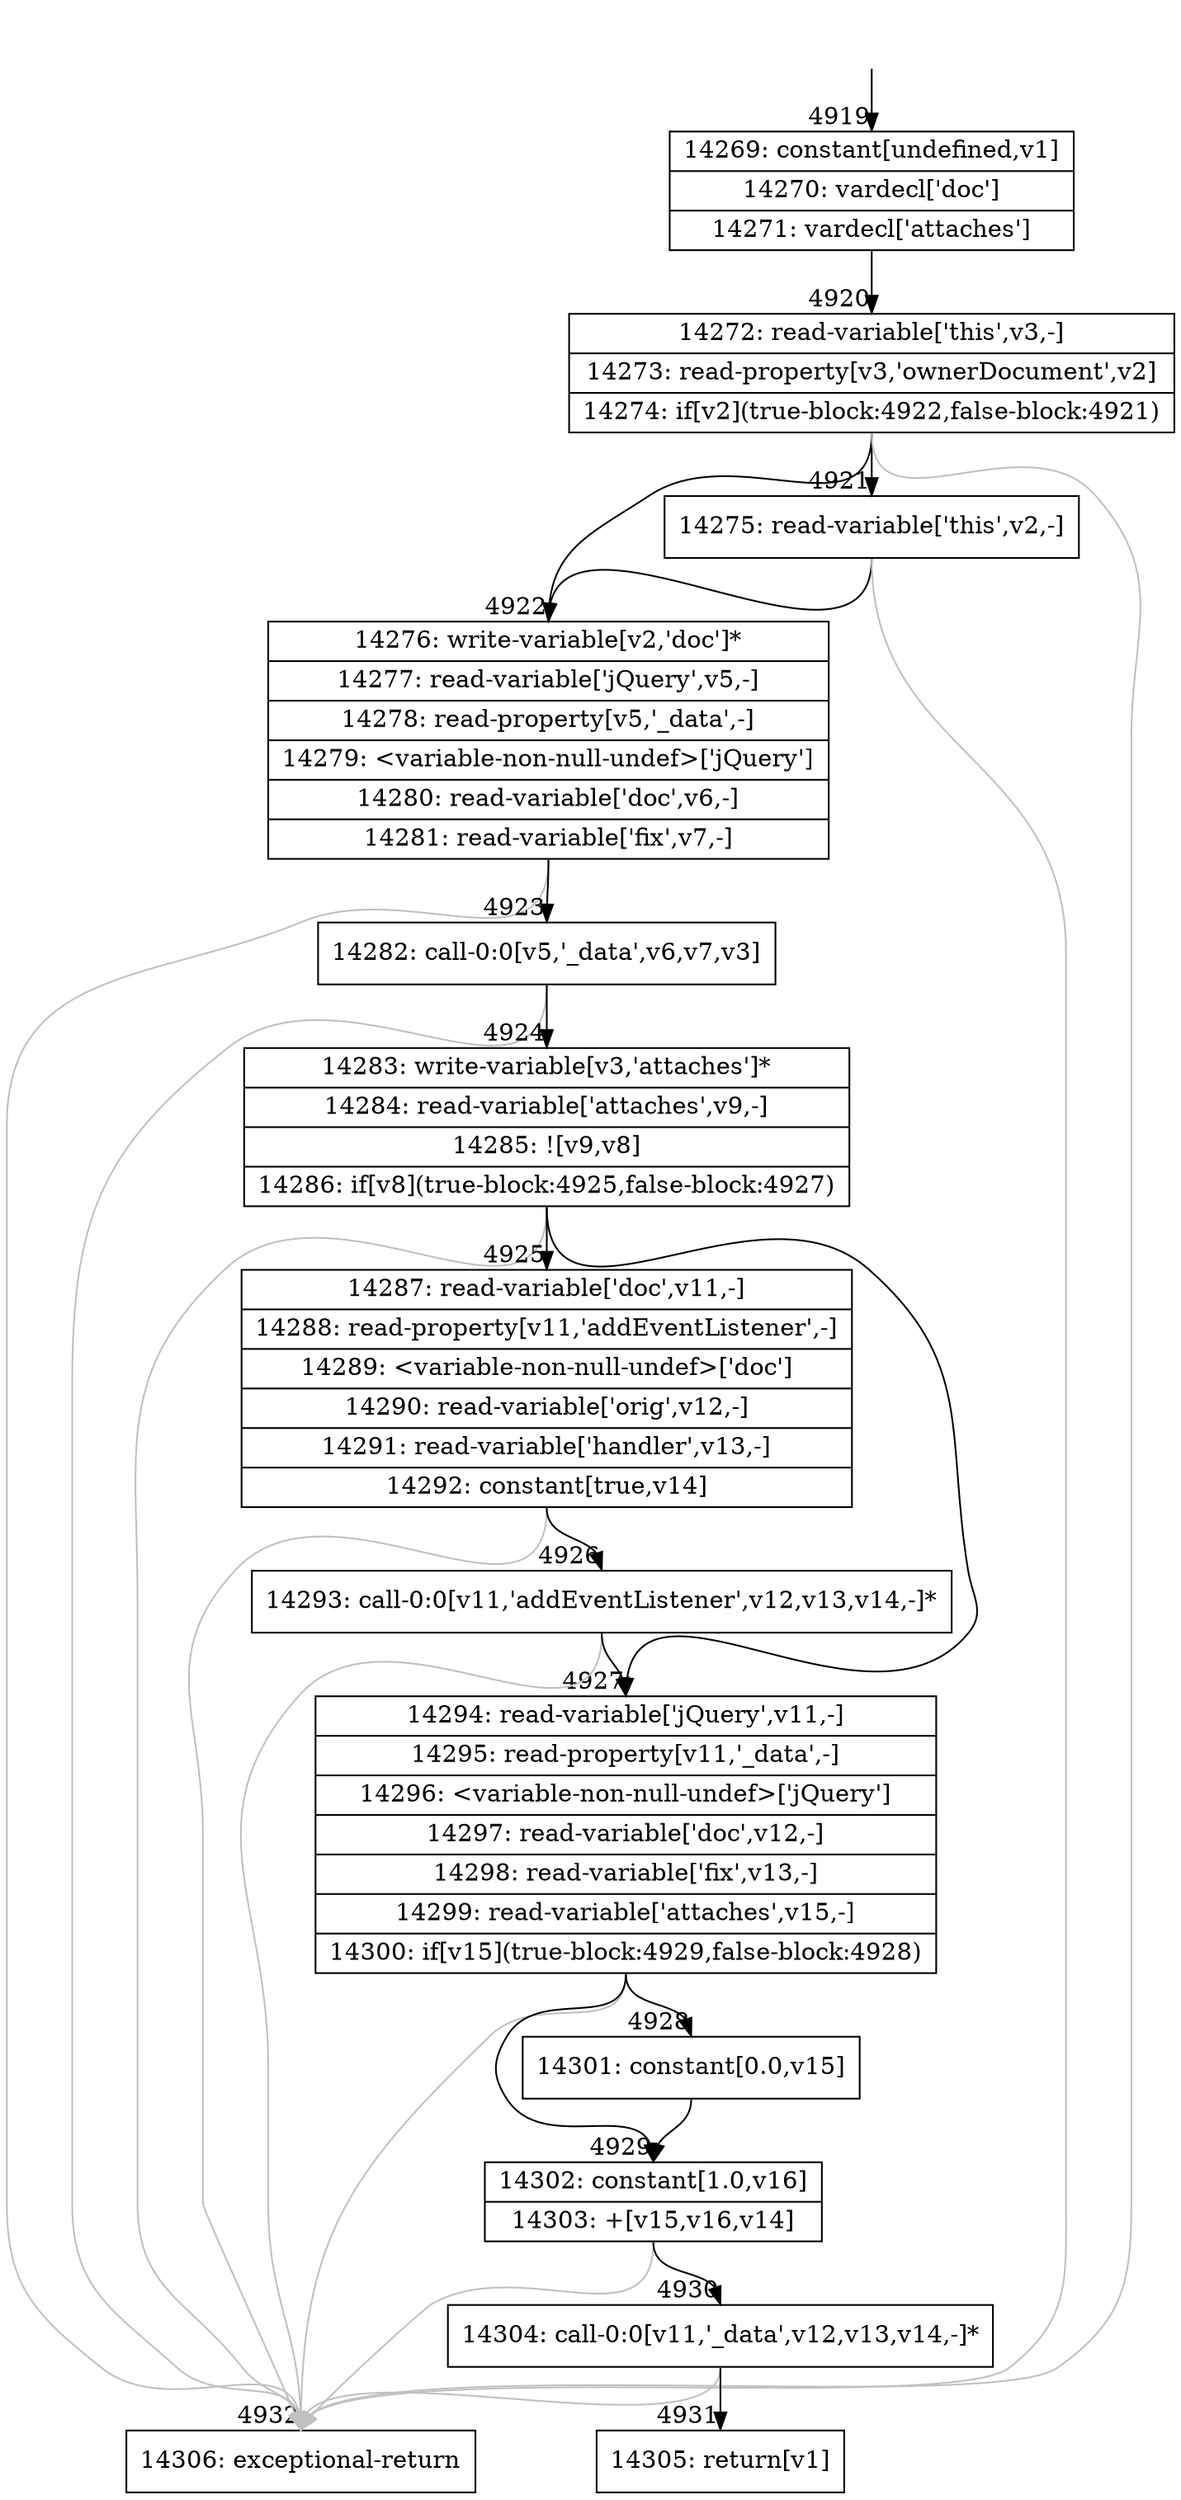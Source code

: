 digraph {
rankdir="TD"
BB_entry313[shape=none,label=""];
BB_entry313 -> BB4919 [tailport=s, headport=n, headlabel="    4919"]
BB4919 [shape=record label="{14269: constant[undefined,v1]|14270: vardecl['doc']|14271: vardecl['attaches']}" ] 
BB4919 -> BB4920 [tailport=s, headport=n, headlabel="      4920"]
BB4920 [shape=record label="{14272: read-variable['this',v3,-]|14273: read-property[v3,'ownerDocument',v2]|14274: if[v2](true-block:4922,false-block:4921)}" ] 
BB4920 -> BB4922 [tailport=s, headport=n, headlabel="      4922"]
BB4920 -> BB4921 [tailport=s, headport=n, headlabel="      4921"]
BB4920 -> BB4932 [tailport=s, headport=n, color=gray, headlabel="      4932"]
BB4921 [shape=record label="{14275: read-variable['this',v2,-]}" ] 
BB4921 -> BB4922 [tailport=s, headport=n]
BB4921 -> BB4932 [tailport=s, headport=n, color=gray]
BB4922 [shape=record label="{14276: write-variable[v2,'doc']*|14277: read-variable['jQuery',v5,-]|14278: read-property[v5,'_data',-]|14279: \<variable-non-null-undef\>['jQuery']|14280: read-variable['doc',v6,-]|14281: read-variable['fix',v7,-]}" ] 
BB4922 -> BB4923 [tailport=s, headport=n, headlabel="      4923"]
BB4922 -> BB4932 [tailport=s, headport=n, color=gray]
BB4923 [shape=record label="{14282: call-0:0[v5,'_data',v6,v7,v3]}" ] 
BB4923 -> BB4924 [tailport=s, headport=n, headlabel="      4924"]
BB4923 -> BB4932 [tailport=s, headport=n, color=gray]
BB4924 [shape=record label="{14283: write-variable[v3,'attaches']*|14284: read-variable['attaches',v9,-]|14285: ![v9,v8]|14286: if[v8](true-block:4925,false-block:4927)}" ] 
BB4924 -> BB4925 [tailport=s, headport=n, headlabel="      4925"]
BB4924 -> BB4927 [tailport=s, headport=n, headlabel="      4927"]
BB4924 -> BB4932 [tailport=s, headport=n, color=gray]
BB4925 [shape=record label="{14287: read-variable['doc',v11,-]|14288: read-property[v11,'addEventListener',-]|14289: \<variable-non-null-undef\>['doc']|14290: read-variable['orig',v12,-]|14291: read-variable['handler',v13,-]|14292: constant[true,v14]}" ] 
BB4925 -> BB4926 [tailport=s, headport=n, headlabel="      4926"]
BB4925 -> BB4932 [tailport=s, headport=n, color=gray]
BB4926 [shape=record label="{14293: call-0:0[v11,'addEventListener',v12,v13,v14,-]*}" ] 
BB4926 -> BB4927 [tailport=s, headport=n]
BB4926 -> BB4932 [tailport=s, headport=n, color=gray]
BB4927 [shape=record label="{14294: read-variable['jQuery',v11,-]|14295: read-property[v11,'_data',-]|14296: \<variable-non-null-undef\>['jQuery']|14297: read-variable['doc',v12,-]|14298: read-variable['fix',v13,-]|14299: read-variable['attaches',v15,-]|14300: if[v15](true-block:4929,false-block:4928)}" ] 
BB4927 -> BB4929 [tailport=s, headport=n, headlabel="      4929"]
BB4927 -> BB4928 [tailport=s, headport=n, headlabel="      4928"]
BB4927 -> BB4932 [tailport=s, headport=n, color=gray]
BB4928 [shape=record label="{14301: constant[0.0,v15]}" ] 
BB4928 -> BB4929 [tailport=s, headport=n]
BB4929 [shape=record label="{14302: constant[1.0,v16]|14303: +[v15,v16,v14]}" ] 
BB4929 -> BB4930 [tailport=s, headport=n, headlabel="      4930"]
BB4929 -> BB4932 [tailport=s, headport=n, color=gray]
BB4930 [shape=record label="{14304: call-0:0[v11,'_data',v12,v13,v14,-]*}" ] 
BB4930 -> BB4931 [tailport=s, headport=n, headlabel="      4931"]
BB4930 -> BB4932 [tailport=s, headport=n, color=gray]
BB4931 [shape=record label="{14305: return[v1]}" ] 
BB4932 [shape=record label="{14306: exceptional-return}" ] 
}

